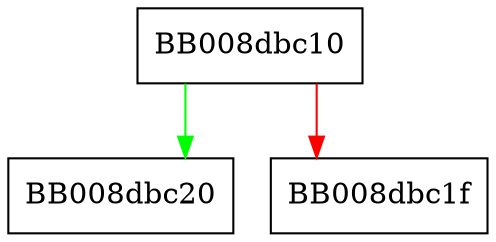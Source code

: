 digraph bind {
  node [shape="box"];
  graph [splines=ortho];
  BB008dbc10 -> BB008dbc20 [color="green"];
  BB008dbc10 -> BB008dbc1f [color="red"];
}